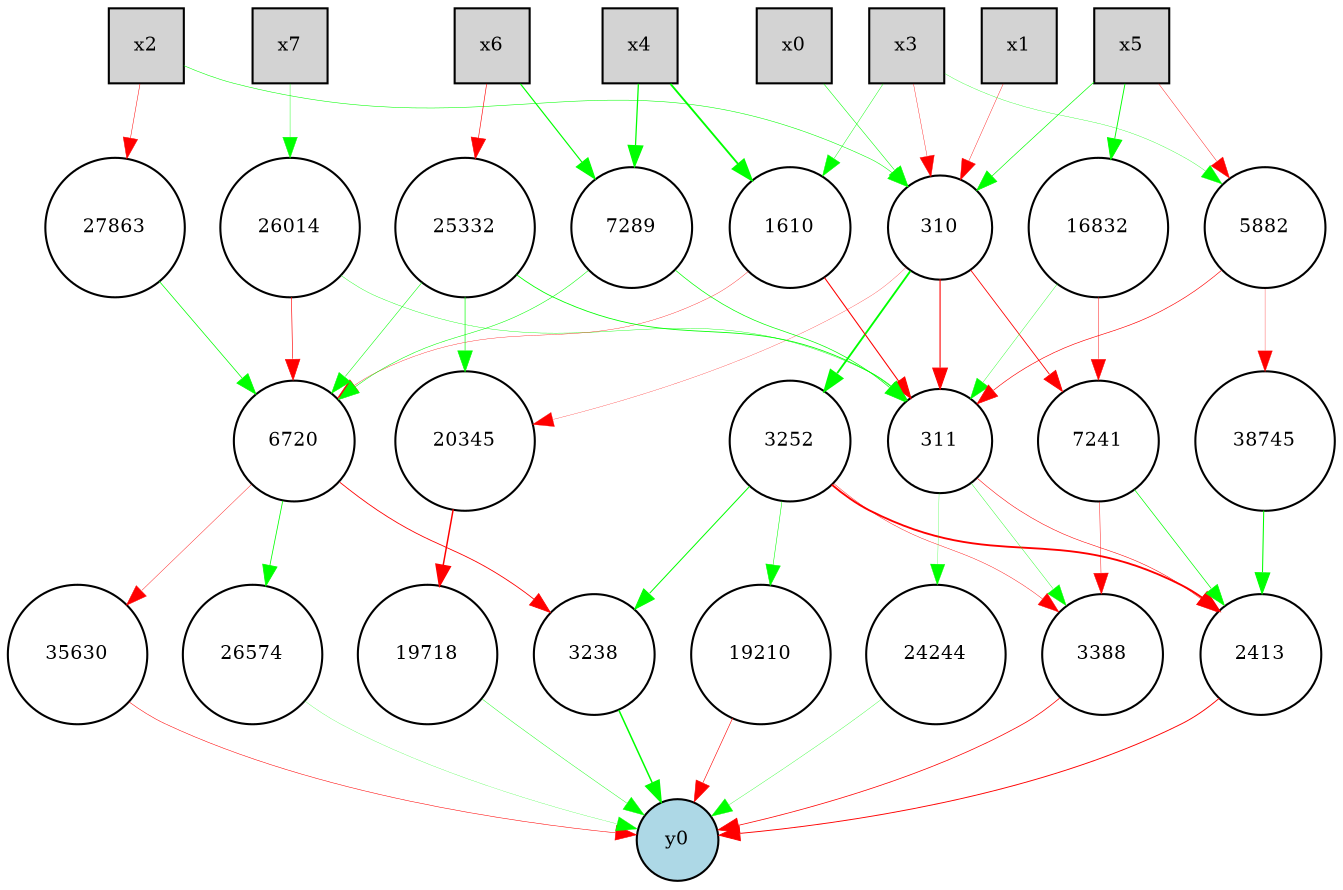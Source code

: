 digraph {
	node [fontsize=9 height=0.1 shape=circle width=0.1]
	x0 [fillcolor=lightgray height=0.5 shape=box style=filled width=0.5]
	x1 [fillcolor=lightgray height=0.5 shape=box style=filled width=0.5]
	x2 [fillcolor=lightgray height=0.5 shape=box style=filled width=0.5]
	x3 [fillcolor=lightgray height=0.5 shape=box style=filled width=0.5]
	x4 [fillcolor=lightgray height=0.5 shape=box style=filled width=0.5]
	x5 [fillcolor=lightgray height=0.5 shape=box style=filled width=0.5]
	x6 [fillcolor=lightgray height=0.5 shape=box style=filled width=0.5]
	x7 [fillcolor=lightgray height=0.5 shape=box style=filled width=0.5]
	y0 [fillcolor=lightblue style=filled]
	19718 [fillcolor=white style=filled]
	19210 [fillcolor=white style=filled]
	26014 [fillcolor=white style=filled]
	3238 [fillcolor=white style=filled]
	35630 [fillcolor=white style=filled]
	24244 [fillcolor=white style=filled]
	3252 [fillcolor=white style=filled]
	310 [fillcolor=white style=filled]
	311 [fillcolor=white style=filled]
	3388 [fillcolor=white style=filled]
	6720 [fillcolor=white style=filled]
	16832 [fillcolor=white style=filled]
	7241 [fillcolor=white style=filled]
	1610 [fillcolor=white style=filled]
	26574 [fillcolor=white style=filled]
	27863 [fillcolor=white style=filled]
	38745 [fillcolor=white style=filled]
	20345 [fillcolor=white style=filled]
	2413 [fillcolor=white style=filled]
	25332 [fillcolor=white style=filled]
	7289 [fillcolor=white style=filled]
	5882 [fillcolor=white style=filled]
	x2 -> 310 [color=green penwidth=0.25827735338279095 style=solid]
	x0 -> 310 [color=green penwidth=0.26235322860549126 style=solid]
	x5 -> 310 [color=green penwidth=0.3209718238462679 style=solid]
	x1 -> 310 [color=red penwidth=0.1869019300846375 style=solid]
	x3 -> 310 [color=red penwidth=0.17588979577687414 style=solid]
	1610 -> 311 [color=red penwidth=0.5112512410566235 style=solid]
	x3 -> 1610 [color=green penwidth=0.21077909356232827 style=solid]
	311 -> 2413 [color=red penwidth=0.2562800417989517 style=solid]
	2413 -> y0 [color=red penwidth=0.44396887330844215 style=solid]
	3238 -> y0 [color=green penwidth=0.7277641697923151 style=solid]
	310 -> 3252 [color=green penwidth=0.9 style=solid]
	3252 -> 3238 [color=green penwidth=0.48168522184193774 style=solid]
	311 -> 3388 [color=green penwidth=0.18324486066327528 style=solid]
	3388 -> y0 [color=red penwidth=0.36233012161823563 style=solid]
	3252 -> 2413 [color=red penwidth=0.9 style=solid]
	3252 -> 3388 [color=red penwidth=0.20217820643315254 style=solid]
	310 -> 311 [color=red penwidth=0.5266663209112369 style=solid]
	x5 -> 5882 [color=red penwidth=0.20283553852331776 style=solid]
	5882 -> 311 [color=red penwidth=0.30074066093554724 style=solid]
	1610 -> 6720 [color=red penwidth=0.16741537073419627 style=solid]
	6720 -> 3238 [color=red penwidth=0.4074463063628868 style=solid]
	7241 -> 3388 [color=red penwidth=0.21189144298288756 style=solid]
	7289 -> 6720 [color=green penwidth=0.2531972451460054 style=solid]
	310 -> 7241 [color=red penwidth=0.4061351073321815 style=solid]
	x4 -> 7289 [color=green penwidth=0.6064968559114067 style=solid]
	x5 -> 16832 [color=green penwidth=0.4436149017438299 style=solid]
	16832 -> 311 [color=green penwidth=0.1755249178084331 style=solid]
	3252 -> 19210 [color=green penwidth=0.25893065840082563 style=solid]
	19210 -> y0 [color=red penwidth=0.28409990825540166 style=solid]
	19718 -> y0 [color=green penwidth=0.20045597938426163 style=solid]
	x3 -> 5882 [color=green penwidth=0.1570153280211165 style=solid]
	7289 -> 311 [color=green penwidth=0.3360130091366692 style=solid]
	x6 -> 7289 [color=green penwidth=0.5643384290175614 style=solid]
	310 -> 20345 [color=red penwidth=0.12908785625129024 style=solid]
	16832 -> 7241 [color=red penwidth=0.2138685357252637 style=solid]
	20345 -> 19718 [color=red penwidth=0.7098365520520713 style=solid]
	311 -> 24244 [color=green penwidth=0.12756403013948409 style=solid]
	24244 -> y0 [color=green penwidth=0.15569158025743246 style=solid]
	x4 -> 1610 [color=green penwidth=0.9 style=solid]
	7241 -> 2413 [color=green penwidth=0.3391674488372235 style=solid]
	x6 -> 25332 [color=red penwidth=0.29721486683010473 style=solid]
	25332 -> 20345 [color=green penwidth=0.3148133823742081 style=solid]
	x7 -> 26014 [color=green penwidth=0.1918206250563339 style=solid]
	26014 -> 311 [color=green penwidth=0.18679198913938183 style=solid]
	6720 -> 26574 [color=green penwidth=0.3812062951273776 style=solid]
	26574 -> y0 [color=green penwidth=0.11545697685420438 style=solid]
	25332 -> 311 [color=green penwidth=0.4024705604747668 style=solid]
	x2 -> 27863 [color=red penwidth=0.23096379666493802 style=solid]
	27863 -> 6720 [color=green penwidth=0.3542276703948315 style=solid]
	26014 -> 6720 [color=red penwidth=0.30581590672619563 style=solid]
	6720 -> 35630 [color=red penwidth=0.1925807204085246 style=solid]
	35630 -> y0 [color=red penwidth=0.25060390773520036 style=solid]
	25332 -> 6720 [color=green penwidth=0.2574936384993496 style=solid]
	5882 -> 38745 [color=red penwidth=0.14075867271143772 style=solid]
	38745 -> 2413 [color=green penwidth=0.502524919112646 style=solid]
}
